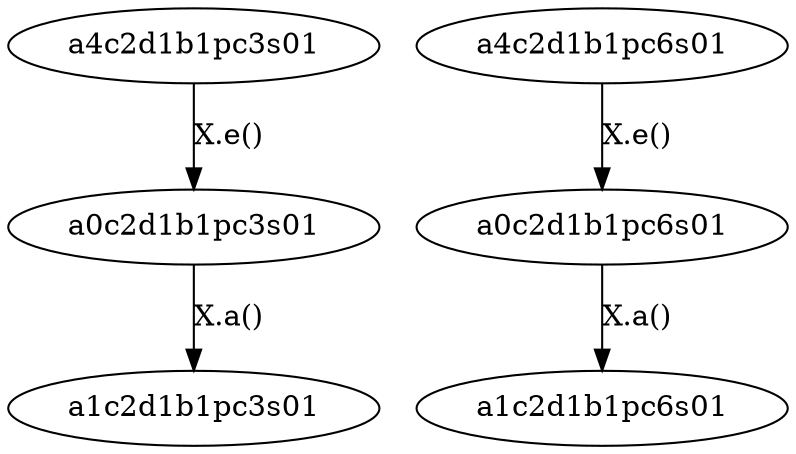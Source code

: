 digraph { 
a0c2d1b1pc3s01->a1c2d1b1pc3s01[label= "X.a()"];
a4c2d1b1pc6s01->a0c2d1b1pc6s01[label= "X.e()"];
a0c2d1b1pc6s01->a1c2d1b1pc6s01[label= "X.a()"];
a4c2d1b1pc3s01->a0c2d1b1pc3s01[label= "X.e()"];

}
